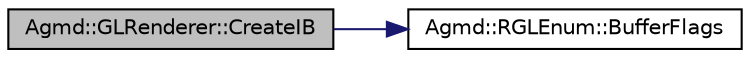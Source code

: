 digraph "Agmd::GLRenderer::CreateIB"
{
  edge [fontname="Helvetica",fontsize="10",labelfontname="Helvetica",labelfontsize="10"];
  node [fontname="Helvetica",fontsize="10",shape=record];
  rankdir="LR";
  Node1 [label="Agmd::GLRenderer::CreateIB",height=0.2,width=0.4,color="black", fillcolor="grey75", style="filled" fontcolor="black"];
  Node1 -> Node2 [color="midnightblue",fontsize="10",style="solid",fontname="Helvetica"];
  Node2 [label="Agmd::RGLEnum::BufferFlags",height=0.2,width=0.4,color="black", fillcolor="white", style="filled",URL="$class_agmd_1_1_r_g_l_enum.html#a360b3e2470edec20e1844f544d6d8a21"];
}
